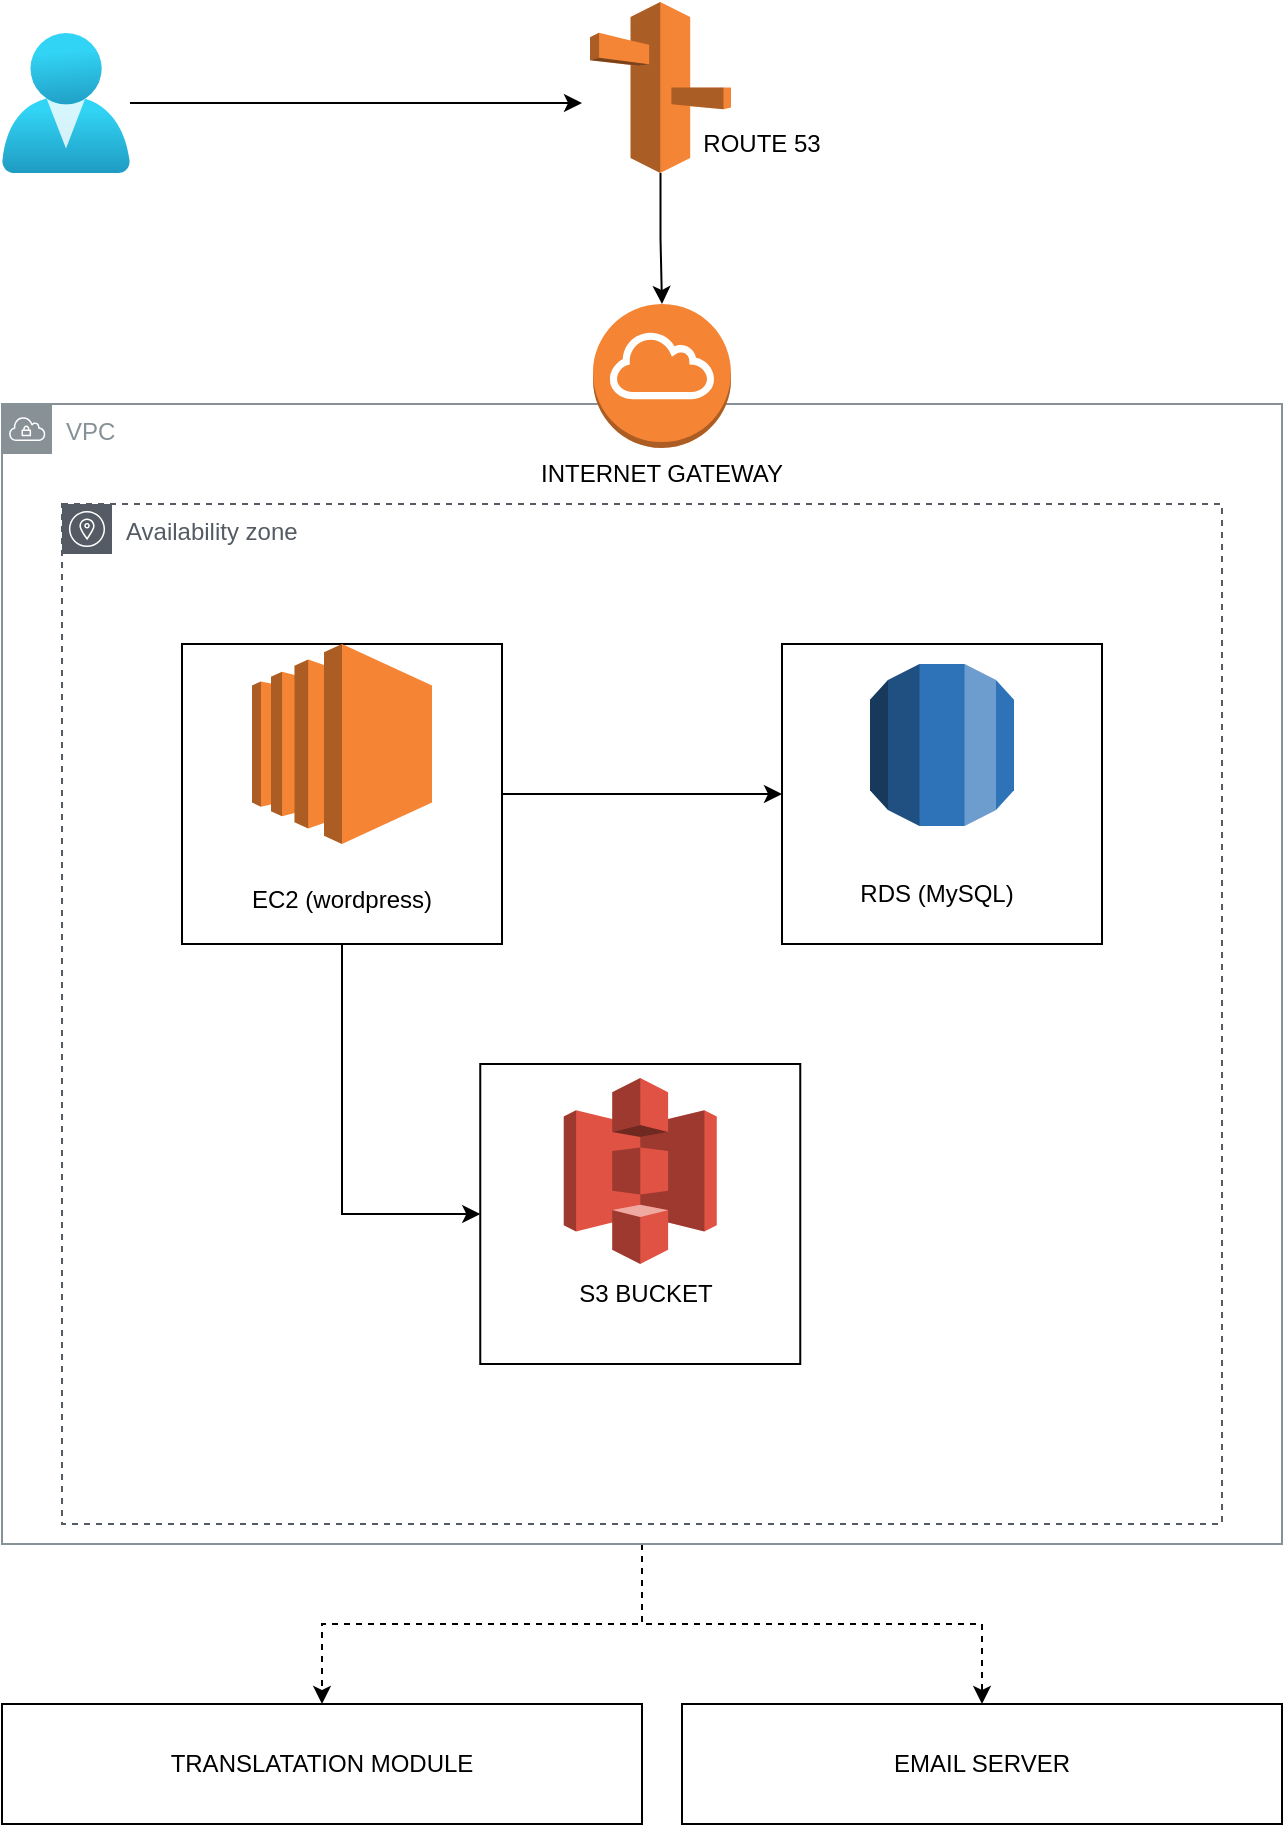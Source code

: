 <mxfile version="22.1.2" type="github">
  <diagram name="Trang-1" id="CQHVRHkasGo6ZAap3VZk">
    <mxGraphModel dx="1366" dy="759" grid="1" gridSize="10" guides="1" tooltips="1" connect="1" arrows="1" fold="1" page="1" pageScale="1" pageWidth="827" pageHeight="1169" math="0" shadow="0">
      <root>
        <mxCell id="0" />
        <mxCell id="1" parent="0" />
        <mxCell id="xh6GHYTa_t8tSqNN6GEV-48" value="" style="edgeStyle=orthogonalEdgeStyle;rounded=0;orthogonalLoop=1;jettySize=auto;html=1;dashed=1;" edge="1" parent="1" source="xh6GHYTa_t8tSqNN6GEV-2" target="xh6GHYTa_t8tSqNN6GEV-33">
          <mxGeometry relative="1" as="geometry" />
        </mxCell>
        <mxCell id="xh6GHYTa_t8tSqNN6GEV-49" style="edgeStyle=orthogonalEdgeStyle;rounded=0;orthogonalLoop=1;jettySize=auto;html=1;dashed=1;" edge="1" parent="1" source="xh6GHYTa_t8tSqNN6GEV-2" target="xh6GHYTa_t8tSqNN6GEV-32">
          <mxGeometry relative="1" as="geometry" />
        </mxCell>
        <mxCell id="xh6GHYTa_t8tSqNN6GEV-2" value="VPC" style="sketch=0;outlineConnect=0;gradientColor=none;html=1;whiteSpace=wrap;fontSize=12;fontStyle=0;shape=mxgraph.aws4.group;grIcon=mxgraph.aws4.group_vpc;strokeColor=#879196;fillColor=none;verticalAlign=top;align=left;spacingLeft=30;fontColor=#879196;dashed=0;" vertex="1" parent="1">
          <mxGeometry x="120" y="311" width="640" height="570" as="geometry" />
        </mxCell>
        <mxCell id="xh6GHYTa_t8tSqNN6GEV-7" value="Availability zone" style="sketch=0;outlineConnect=0;gradientColor=none;html=1;whiteSpace=wrap;fontSize=12;fontStyle=0;shape=mxgraph.aws4.group;grIcon=mxgraph.aws4.group_availability_zone;strokeColor=#545B64;fillColor=none;verticalAlign=top;align=left;spacingLeft=30;fontColor=#545B64;dashed=1;" vertex="1" parent="1">
          <mxGeometry x="150" y="361" width="580" height="510" as="geometry" />
        </mxCell>
        <mxCell id="xh6GHYTa_t8tSqNN6GEV-21" value="" style="edgeStyle=orthogonalEdgeStyle;rounded=0;orthogonalLoop=1;jettySize=auto;html=1;" edge="1" parent="1" source="xh6GHYTa_t8tSqNN6GEV-15" target="xh6GHYTa_t8tSqNN6GEV-20">
          <mxGeometry relative="1" as="geometry" />
        </mxCell>
        <mxCell id="xh6GHYTa_t8tSqNN6GEV-15" value="" style="outlineConnect=0;dashed=0;verticalLabelPosition=bottom;verticalAlign=top;align=center;html=1;shape=mxgraph.aws3.route_53;fillColor=#F58536;gradientColor=none;" vertex="1" parent="1">
          <mxGeometry x="414" y="110" width="70.5" height="85.5" as="geometry" />
        </mxCell>
        <mxCell id="xh6GHYTa_t8tSqNN6GEV-19" style="edgeStyle=orthogonalEdgeStyle;rounded=0;orthogonalLoop=1;jettySize=auto;html=1;" edge="1" parent="1" source="xh6GHYTa_t8tSqNN6GEV-18">
          <mxGeometry relative="1" as="geometry">
            <mxPoint x="410" y="160.5" as="targetPoint" />
          </mxGeometry>
        </mxCell>
        <mxCell id="xh6GHYTa_t8tSqNN6GEV-18" value="" style="image;aspect=fixed;html=1;points=[];align=center;fontSize=12;image=img/lib/azure2/identity/Users.svg;" vertex="1" parent="1">
          <mxGeometry x="120" y="125.5" width="64" height="70" as="geometry" />
        </mxCell>
        <mxCell id="xh6GHYTa_t8tSqNN6GEV-20" value="" style="outlineConnect=0;dashed=0;verticalLabelPosition=bottom;verticalAlign=top;align=center;html=1;shape=mxgraph.aws3.internet_gateway;fillColor=#F58534;gradientColor=none;" vertex="1" parent="1">
          <mxGeometry x="415.5" y="261" width="69" height="72" as="geometry" />
        </mxCell>
        <mxCell id="xh6GHYTa_t8tSqNN6GEV-28" value="INTERNET GATEWAY" style="text;html=1;strokeColor=none;fillColor=none;align=center;verticalAlign=middle;whiteSpace=wrap;rounded=0;" vertex="1" parent="1">
          <mxGeometry x="365" y="331" width="170" height="30" as="geometry" />
        </mxCell>
        <mxCell id="xh6GHYTa_t8tSqNN6GEV-32" value="TRANSLATATION MODULE" style="rounded=0;whiteSpace=wrap;html=1;" vertex="1" parent="1">
          <mxGeometry x="120" y="961" width="320" height="60" as="geometry" />
        </mxCell>
        <mxCell id="xh6GHYTa_t8tSqNN6GEV-33" value="EMAIL SERVER" style="rounded=0;whiteSpace=wrap;html=1;" vertex="1" parent="1">
          <mxGeometry x="460" y="961" width="300" height="60" as="geometry" />
        </mxCell>
        <mxCell id="xh6GHYTa_t8tSqNN6GEV-46" style="edgeStyle=orthogonalEdgeStyle;rounded=0;orthogonalLoop=1;jettySize=auto;html=1;entryX=0;entryY=0.5;entryDx=0;entryDy=0;" edge="1" parent="1" source="xh6GHYTa_t8tSqNN6GEV-40" target="xh6GHYTa_t8tSqNN6GEV-41">
          <mxGeometry relative="1" as="geometry" />
        </mxCell>
        <mxCell id="xh6GHYTa_t8tSqNN6GEV-47" style="edgeStyle=orthogonalEdgeStyle;rounded=0;orthogonalLoop=1;jettySize=auto;html=1;" edge="1" parent="1" source="xh6GHYTa_t8tSqNN6GEV-40" target="xh6GHYTa_t8tSqNN6GEV-43">
          <mxGeometry relative="1" as="geometry" />
        </mxCell>
        <mxCell id="xh6GHYTa_t8tSqNN6GEV-40" value="" style="rounded=0;whiteSpace=wrap;html=1;" vertex="1" parent="1">
          <mxGeometry x="210" y="431" width="160" height="150" as="geometry" />
        </mxCell>
        <mxCell id="xh6GHYTa_t8tSqNN6GEV-4" value="" style="outlineConnect=0;dashed=0;verticalLabelPosition=bottom;verticalAlign=top;align=center;html=1;shape=mxgraph.aws3.ec2;fillColor=#F58534;gradientColor=none;" vertex="1" parent="1">
          <mxGeometry x="245" y="431" width="90" height="100" as="geometry" />
        </mxCell>
        <mxCell id="xh6GHYTa_t8tSqNN6GEV-26" value="EC2 (wordpress)" style="text;html=1;strokeColor=none;fillColor=none;align=center;verticalAlign=middle;whiteSpace=wrap;rounded=0;" vertex="1" parent="1">
          <mxGeometry x="220.88" y="544" width="138.25" height="30" as="geometry" />
        </mxCell>
        <mxCell id="xh6GHYTa_t8tSqNN6GEV-41" value="" style="rounded=0;whiteSpace=wrap;html=1;" vertex="1" parent="1">
          <mxGeometry x="359.13" y="641" width="160" height="150" as="geometry" />
        </mxCell>
        <mxCell id="xh6GHYTa_t8tSqNN6GEV-34" value="" style="outlineConnect=0;dashed=0;verticalLabelPosition=bottom;verticalAlign=top;align=center;html=1;shape=mxgraph.aws3.s3;fillColor=#E05243;gradientColor=none;" vertex="1" parent="1">
          <mxGeometry x="400.88" y="648" width="76.5" height="93" as="geometry" />
        </mxCell>
        <mxCell id="xh6GHYTa_t8tSqNN6GEV-35" value="S3 BUCKET" style="text;html=1;strokeColor=none;fillColor=none;align=center;verticalAlign=middle;whiteSpace=wrap;rounded=0;" vertex="1" parent="1">
          <mxGeometry x="405.63" y="741" width="71.75" height="30" as="geometry" />
        </mxCell>
        <mxCell id="xh6GHYTa_t8tSqNN6GEV-43" value="" style="rounded=0;whiteSpace=wrap;html=1;" vertex="1" parent="1">
          <mxGeometry x="510" y="431" width="160" height="150" as="geometry" />
        </mxCell>
        <mxCell id="xh6GHYTa_t8tSqNN6GEV-22" value="" style="outlineConnect=0;dashed=0;verticalLabelPosition=bottom;verticalAlign=top;align=center;html=1;shape=mxgraph.aws3.rds;fillColor=#2E73B8;gradientColor=none;labelBackgroundColor=none;labelBorderColor=none;noLabel=0;portConstraintRotation=0;fixDash=0;dropTarget=0;collapsible=0;movableLabel=0;" vertex="1" parent="1">
          <mxGeometry x="554" y="441" width="72" height="81" as="geometry" />
        </mxCell>
        <mxCell id="xh6GHYTa_t8tSqNN6GEV-27" value="RDS (MySQL)" style="text;html=1;strokeColor=none;fillColor=none;align=center;verticalAlign=middle;whiteSpace=wrap;rounded=0;" vertex="1" parent="1">
          <mxGeometry x="520" y="541" width="135" height="30" as="geometry" />
        </mxCell>
        <mxCell id="xh6GHYTa_t8tSqNN6GEV-52" value="ROUTE 53&lt;br&gt;" style="text;html=1;strokeColor=none;fillColor=none;align=center;verticalAlign=middle;whiteSpace=wrap;rounded=0;" vertex="1" parent="1">
          <mxGeometry x="465" y="165.5" width="70" height="30" as="geometry" />
        </mxCell>
      </root>
    </mxGraphModel>
  </diagram>
</mxfile>
